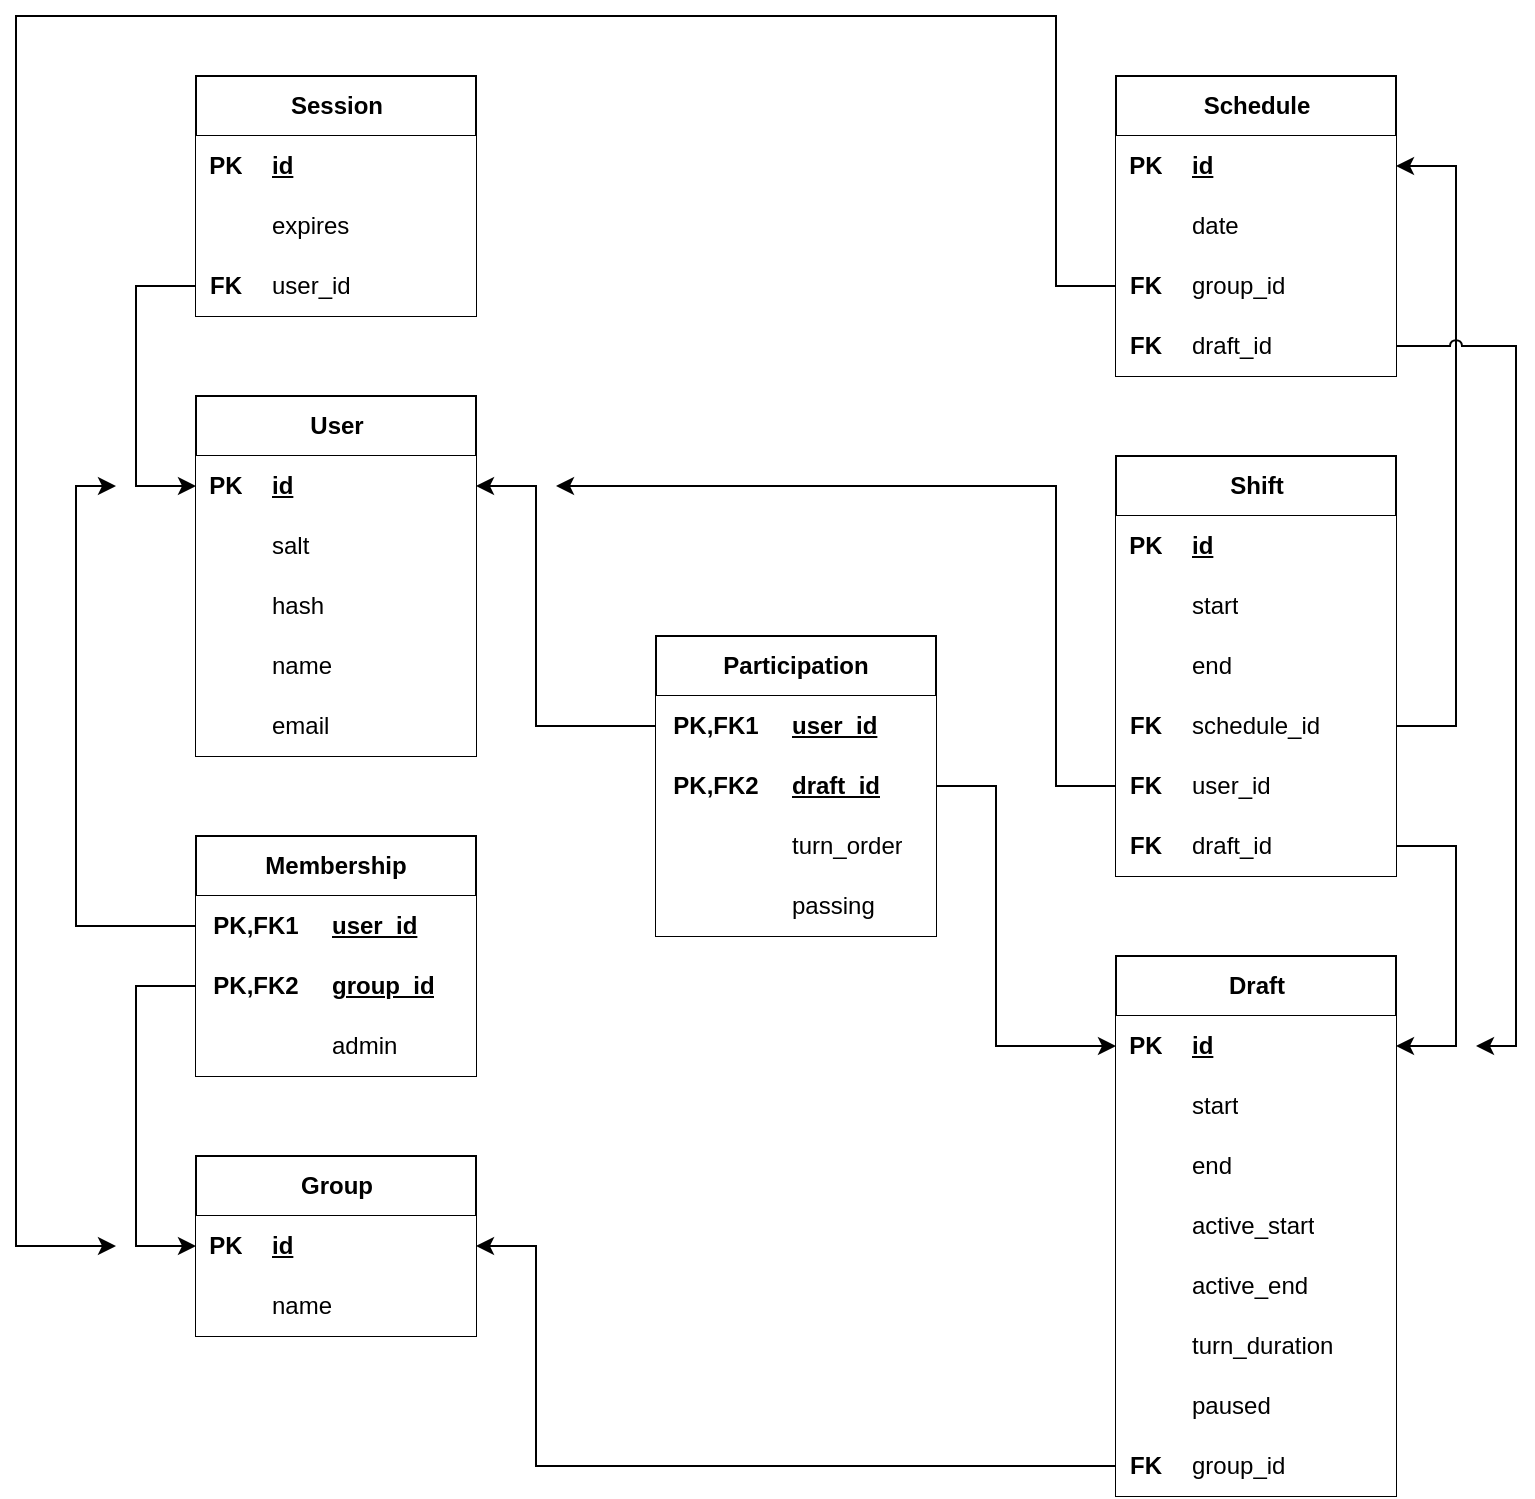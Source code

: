 <mxfile version="27.0.9">
  <diagram name="Page-1" id="SUoodU7b6UHU02a_8Lrd">
    <mxGraphModel dx="2404" dy="914" grid="1" gridSize="10" guides="1" tooltips="1" connect="1" arrows="1" fold="1" page="1" pageScale="1" pageWidth="850" pageHeight="1100" math="0" shadow="0">
      <root>
        <mxCell id="0" />
        <mxCell id="1" parent="0" />
        <mxCell id="FBDq60Pws3nkyIxIa5iz-25" value="Session" style="shape=table;startSize=30;container=1;collapsible=1;childLayout=tableLayout;fixedRows=1;rowLines=0;fontStyle=1;align=center;resizeLast=1;html=1;" parent="1" vertex="1">
          <mxGeometry x="40" y="40" width="140" height="120" as="geometry" />
        </mxCell>
        <mxCell id="FBDq60Pws3nkyIxIa5iz-26" value="" style="shape=tableRow;horizontal=0;startSize=0;swimlaneHead=0;swimlaneBody=0;collapsible=0;dropTarget=0;points=[[0,0.5],[1,0.5]];portConstraint=eastwest;top=0;left=0;right=0;bottom=1;" parent="FBDq60Pws3nkyIxIa5iz-25" vertex="1">
          <mxGeometry y="30" width="140" height="30" as="geometry" />
        </mxCell>
        <mxCell id="FBDq60Pws3nkyIxIa5iz-27" value="PK" style="shape=partialRectangle;connectable=0;top=0;left=0;bottom=0;right=0;fontStyle=1;overflow=hidden;whiteSpace=wrap;html=1;" parent="FBDq60Pws3nkyIxIa5iz-26" vertex="1">
          <mxGeometry width="30" height="30" as="geometry">
            <mxRectangle width="30" height="30" as="alternateBounds" />
          </mxGeometry>
        </mxCell>
        <mxCell id="FBDq60Pws3nkyIxIa5iz-28" value="id" style="shape=partialRectangle;connectable=0;top=0;left=0;bottom=0;right=0;align=left;spacingLeft=6;fontStyle=5;overflow=hidden;whiteSpace=wrap;html=1;" parent="FBDq60Pws3nkyIxIa5iz-26" vertex="1">
          <mxGeometry x="30" width="110" height="30" as="geometry">
            <mxRectangle width="110" height="30" as="alternateBounds" />
          </mxGeometry>
        </mxCell>
        <mxCell id="FBDq60Pws3nkyIxIa5iz-29" value="" style="shape=tableRow;horizontal=0;startSize=0;swimlaneHead=0;swimlaneBody=0;collapsible=0;dropTarget=0;points=[[0,0.5],[1,0.5]];portConstraint=eastwest;top=0;left=0;right=0;bottom=0;" parent="FBDq60Pws3nkyIxIa5iz-25" vertex="1">
          <mxGeometry y="60" width="140" height="30" as="geometry" />
        </mxCell>
        <mxCell id="FBDq60Pws3nkyIxIa5iz-30" value="" style="shape=partialRectangle;connectable=0;top=0;left=0;bottom=0;right=0;editable=1;overflow=hidden;whiteSpace=wrap;html=1;" parent="FBDq60Pws3nkyIxIa5iz-29" vertex="1">
          <mxGeometry width="30" height="30" as="geometry">
            <mxRectangle width="30" height="30" as="alternateBounds" />
          </mxGeometry>
        </mxCell>
        <mxCell id="FBDq60Pws3nkyIxIa5iz-31" value="expires" style="shape=partialRectangle;connectable=0;top=0;left=0;bottom=0;right=0;align=left;spacingLeft=6;overflow=hidden;whiteSpace=wrap;html=1;" parent="FBDq60Pws3nkyIxIa5iz-29" vertex="1">
          <mxGeometry x="30" width="110" height="30" as="geometry">
            <mxRectangle width="110" height="30" as="alternateBounds" />
          </mxGeometry>
        </mxCell>
        <mxCell id="FBDq60Pws3nkyIxIa5iz-54" value="" style="shape=tableRow;horizontal=0;startSize=0;swimlaneHead=0;swimlaneBody=0;collapsible=0;dropTarget=0;points=[[0,0.5],[1,0.5]];portConstraint=eastwest;top=0;left=0;right=0;bottom=0;" parent="FBDq60Pws3nkyIxIa5iz-25" vertex="1">
          <mxGeometry y="90" width="140" height="30" as="geometry" />
        </mxCell>
        <mxCell id="FBDq60Pws3nkyIxIa5iz-55" value="&lt;b&gt;FK&lt;/b&gt;" style="shape=partialRectangle;connectable=0;top=0;left=0;bottom=0;right=0;editable=1;overflow=hidden;whiteSpace=wrap;html=1;" parent="FBDq60Pws3nkyIxIa5iz-54" vertex="1">
          <mxGeometry width="30" height="30" as="geometry">
            <mxRectangle width="30" height="30" as="alternateBounds" />
          </mxGeometry>
        </mxCell>
        <mxCell id="FBDq60Pws3nkyIxIa5iz-56" value="user_id" style="shape=partialRectangle;connectable=0;top=0;left=0;bottom=0;right=0;align=left;spacingLeft=6;overflow=hidden;whiteSpace=wrap;html=1;" parent="FBDq60Pws3nkyIxIa5iz-54" vertex="1">
          <mxGeometry x="30" width="110" height="30" as="geometry">
            <mxRectangle width="110" height="30" as="alternateBounds" />
          </mxGeometry>
        </mxCell>
        <mxCell id="FBDq60Pws3nkyIxIa5iz-38" value="User" style="shape=table;startSize=30;container=1;collapsible=1;childLayout=tableLayout;fixedRows=1;rowLines=0;fontStyle=1;align=center;resizeLast=1;html=1;" parent="1" vertex="1">
          <mxGeometry x="40" y="200" width="140" height="180" as="geometry" />
        </mxCell>
        <mxCell id="FBDq60Pws3nkyIxIa5iz-39" value="" style="shape=tableRow;horizontal=0;startSize=0;swimlaneHead=0;swimlaneBody=0;collapsible=0;dropTarget=0;points=[[0,0.5],[1,0.5]];portConstraint=eastwest;top=0;left=0;right=0;bottom=1;" parent="FBDq60Pws3nkyIxIa5iz-38" vertex="1">
          <mxGeometry y="30" width="140" height="30" as="geometry" />
        </mxCell>
        <mxCell id="FBDq60Pws3nkyIxIa5iz-40" value="PK" style="shape=partialRectangle;connectable=0;top=0;left=0;bottom=0;right=0;fontStyle=1;overflow=hidden;whiteSpace=wrap;html=1;" parent="FBDq60Pws3nkyIxIa5iz-39" vertex="1">
          <mxGeometry width="30" height="30" as="geometry">
            <mxRectangle width="30" height="30" as="alternateBounds" />
          </mxGeometry>
        </mxCell>
        <mxCell id="FBDq60Pws3nkyIxIa5iz-41" value="id" style="shape=partialRectangle;connectable=0;top=0;left=0;bottom=0;right=0;align=left;spacingLeft=6;fontStyle=5;overflow=hidden;whiteSpace=wrap;html=1;" parent="FBDq60Pws3nkyIxIa5iz-39" vertex="1">
          <mxGeometry x="30" width="110" height="30" as="geometry">
            <mxRectangle width="110" height="30" as="alternateBounds" />
          </mxGeometry>
        </mxCell>
        <mxCell id="FBDq60Pws3nkyIxIa5iz-42" value="" style="shape=tableRow;horizontal=0;startSize=0;swimlaneHead=0;swimlaneBody=0;collapsible=0;dropTarget=0;points=[[0,0.5],[1,0.5]];portConstraint=eastwest;top=0;left=0;right=0;bottom=0;" parent="FBDq60Pws3nkyIxIa5iz-38" vertex="1">
          <mxGeometry y="60" width="140" height="30" as="geometry" />
        </mxCell>
        <mxCell id="FBDq60Pws3nkyIxIa5iz-43" value="" style="shape=partialRectangle;connectable=0;top=0;left=0;bottom=0;right=0;editable=1;overflow=hidden;whiteSpace=wrap;html=1;" parent="FBDq60Pws3nkyIxIa5iz-42" vertex="1">
          <mxGeometry width="30" height="30" as="geometry">
            <mxRectangle width="30" height="30" as="alternateBounds" />
          </mxGeometry>
        </mxCell>
        <mxCell id="FBDq60Pws3nkyIxIa5iz-44" value="salt" style="shape=partialRectangle;connectable=0;top=0;left=0;bottom=0;right=0;align=left;spacingLeft=6;overflow=hidden;whiteSpace=wrap;html=1;" parent="FBDq60Pws3nkyIxIa5iz-42" vertex="1">
          <mxGeometry x="30" width="110" height="30" as="geometry">
            <mxRectangle width="110" height="30" as="alternateBounds" />
          </mxGeometry>
        </mxCell>
        <mxCell id="FBDq60Pws3nkyIxIa5iz-45" value="" style="shape=tableRow;horizontal=0;startSize=0;swimlaneHead=0;swimlaneBody=0;collapsible=0;dropTarget=0;points=[[0,0.5],[1,0.5]];portConstraint=eastwest;top=0;left=0;right=0;bottom=0;" parent="FBDq60Pws3nkyIxIa5iz-38" vertex="1">
          <mxGeometry y="90" width="140" height="30" as="geometry" />
        </mxCell>
        <mxCell id="FBDq60Pws3nkyIxIa5iz-46" value="" style="shape=partialRectangle;connectable=0;top=0;left=0;bottom=0;right=0;editable=1;overflow=hidden;whiteSpace=wrap;html=1;" parent="FBDq60Pws3nkyIxIa5iz-45" vertex="1">
          <mxGeometry width="30" height="30" as="geometry">
            <mxRectangle width="30" height="30" as="alternateBounds" />
          </mxGeometry>
        </mxCell>
        <mxCell id="FBDq60Pws3nkyIxIa5iz-47" value="hash" style="shape=partialRectangle;connectable=0;top=0;left=0;bottom=0;right=0;align=left;spacingLeft=6;overflow=hidden;whiteSpace=wrap;html=1;" parent="FBDq60Pws3nkyIxIa5iz-45" vertex="1">
          <mxGeometry x="30" width="110" height="30" as="geometry">
            <mxRectangle width="110" height="30" as="alternateBounds" />
          </mxGeometry>
        </mxCell>
        <mxCell id="FBDq60Pws3nkyIxIa5iz-48" value="" style="shape=tableRow;horizontal=0;startSize=0;swimlaneHead=0;swimlaneBody=0;collapsible=0;dropTarget=0;points=[[0,0.5],[1,0.5]];portConstraint=eastwest;top=0;left=0;right=0;bottom=0;" parent="FBDq60Pws3nkyIxIa5iz-38" vertex="1">
          <mxGeometry y="120" width="140" height="30" as="geometry" />
        </mxCell>
        <mxCell id="FBDq60Pws3nkyIxIa5iz-49" value="" style="shape=partialRectangle;connectable=0;top=0;left=0;bottom=0;right=0;editable=1;overflow=hidden;whiteSpace=wrap;html=1;" parent="FBDq60Pws3nkyIxIa5iz-48" vertex="1">
          <mxGeometry width="30" height="30" as="geometry">
            <mxRectangle width="30" height="30" as="alternateBounds" />
          </mxGeometry>
        </mxCell>
        <mxCell id="FBDq60Pws3nkyIxIa5iz-50" value="name" style="shape=partialRectangle;connectable=0;top=0;left=0;bottom=0;right=0;align=left;spacingLeft=6;overflow=hidden;whiteSpace=wrap;html=1;" parent="FBDq60Pws3nkyIxIa5iz-48" vertex="1">
          <mxGeometry x="30" width="110" height="30" as="geometry">
            <mxRectangle width="110" height="30" as="alternateBounds" />
          </mxGeometry>
        </mxCell>
        <mxCell id="FBDq60Pws3nkyIxIa5iz-51" value="" style="shape=tableRow;horizontal=0;startSize=0;swimlaneHead=0;swimlaneBody=0;collapsible=0;dropTarget=0;points=[[0,0.5],[1,0.5]];portConstraint=eastwest;top=0;left=0;right=0;bottom=0;" parent="FBDq60Pws3nkyIxIa5iz-38" vertex="1">
          <mxGeometry y="150" width="140" height="30" as="geometry" />
        </mxCell>
        <mxCell id="FBDq60Pws3nkyIxIa5iz-52" value="" style="shape=partialRectangle;connectable=0;top=0;left=0;bottom=0;right=0;editable=1;overflow=hidden;whiteSpace=wrap;html=1;" parent="FBDq60Pws3nkyIxIa5iz-51" vertex="1">
          <mxGeometry width="30" height="30" as="geometry">
            <mxRectangle width="30" height="30" as="alternateBounds" />
          </mxGeometry>
        </mxCell>
        <mxCell id="FBDq60Pws3nkyIxIa5iz-53" value="email" style="shape=partialRectangle;connectable=0;top=0;left=0;bottom=0;right=0;align=left;spacingLeft=6;overflow=hidden;whiteSpace=wrap;html=1;" parent="FBDq60Pws3nkyIxIa5iz-51" vertex="1">
          <mxGeometry x="30" width="110" height="30" as="geometry">
            <mxRectangle width="110" height="30" as="alternateBounds" />
          </mxGeometry>
        </mxCell>
        <mxCell id="FBDq60Pws3nkyIxIa5iz-57" value="Group" style="shape=table;startSize=30;container=1;collapsible=1;childLayout=tableLayout;fixedRows=1;rowLines=0;fontStyle=1;align=center;resizeLast=1;html=1;" parent="1" vertex="1">
          <mxGeometry x="40" y="580" width="140" height="90" as="geometry" />
        </mxCell>
        <mxCell id="FBDq60Pws3nkyIxIa5iz-58" value="" style="shape=tableRow;horizontal=0;startSize=0;swimlaneHead=0;swimlaneBody=0;collapsible=0;dropTarget=0;points=[[0,0.5],[1,0.5]];portConstraint=eastwest;top=0;left=0;right=0;bottom=1;" parent="FBDq60Pws3nkyIxIa5iz-57" vertex="1">
          <mxGeometry y="30" width="140" height="30" as="geometry" />
        </mxCell>
        <mxCell id="FBDq60Pws3nkyIxIa5iz-59" value="PK" style="shape=partialRectangle;connectable=0;top=0;left=0;bottom=0;right=0;fontStyle=1;overflow=hidden;whiteSpace=wrap;html=1;" parent="FBDq60Pws3nkyIxIa5iz-58" vertex="1">
          <mxGeometry width="30" height="30" as="geometry">
            <mxRectangle width="30" height="30" as="alternateBounds" />
          </mxGeometry>
        </mxCell>
        <mxCell id="FBDq60Pws3nkyIxIa5iz-60" value="id" style="shape=partialRectangle;connectable=0;top=0;left=0;bottom=0;right=0;align=left;spacingLeft=6;fontStyle=5;overflow=hidden;whiteSpace=wrap;html=1;" parent="FBDq60Pws3nkyIxIa5iz-58" vertex="1">
          <mxGeometry x="30" width="110" height="30" as="geometry">
            <mxRectangle width="110" height="30" as="alternateBounds" />
          </mxGeometry>
        </mxCell>
        <mxCell id="FBDq60Pws3nkyIxIa5iz-61" value="" style="shape=tableRow;horizontal=0;startSize=0;swimlaneHead=0;swimlaneBody=0;collapsible=0;dropTarget=0;points=[[0,0.5],[1,0.5]];portConstraint=eastwest;top=0;left=0;right=0;bottom=0;" parent="FBDq60Pws3nkyIxIa5iz-57" vertex="1">
          <mxGeometry y="60" width="140" height="30" as="geometry" />
        </mxCell>
        <mxCell id="FBDq60Pws3nkyIxIa5iz-62" value="" style="shape=partialRectangle;connectable=0;top=0;left=0;bottom=0;right=0;editable=1;overflow=hidden;whiteSpace=wrap;html=1;" parent="FBDq60Pws3nkyIxIa5iz-61" vertex="1">
          <mxGeometry width="30" height="30" as="geometry">
            <mxRectangle width="30" height="30" as="alternateBounds" />
          </mxGeometry>
        </mxCell>
        <mxCell id="FBDq60Pws3nkyIxIa5iz-63" value="name" style="shape=partialRectangle;connectable=0;top=0;left=0;bottom=0;right=0;align=left;spacingLeft=6;overflow=hidden;whiteSpace=wrap;html=1;" parent="FBDq60Pws3nkyIxIa5iz-61" vertex="1">
          <mxGeometry x="30" width="110" height="30" as="geometry">
            <mxRectangle width="110" height="30" as="alternateBounds" />
          </mxGeometry>
        </mxCell>
        <mxCell id="FBDq60Pws3nkyIxIa5iz-70" value="Draft" style="shape=table;startSize=30;container=1;collapsible=1;childLayout=tableLayout;fixedRows=1;rowLines=0;fontStyle=1;align=center;resizeLast=1;html=1;" parent="1" vertex="1">
          <mxGeometry x="500" y="480" width="140" height="270" as="geometry" />
        </mxCell>
        <mxCell id="FBDq60Pws3nkyIxIa5iz-71" value="" style="shape=tableRow;horizontal=0;startSize=0;swimlaneHead=0;swimlaneBody=0;collapsible=0;dropTarget=0;points=[[0,0.5],[1,0.5]];portConstraint=eastwest;top=0;left=0;right=0;bottom=1;" parent="FBDq60Pws3nkyIxIa5iz-70" vertex="1">
          <mxGeometry y="30" width="140" height="30" as="geometry" />
        </mxCell>
        <mxCell id="FBDq60Pws3nkyIxIa5iz-72" value="PK" style="shape=partialRectangle;connectable=0;top=0;left=0;bottom=0;right=0;fontStyle=1;overflow=hidden;whiteSpace=wrap;html=1;" parent="FBDq60Pws3nkyIxIa5iz-71" vertex="1">
          <mxGeometry width="30" height="30" as="geometry">
            <mxRectangle width="30" height="30" as="alternateBounds" />
          </mxGeometry>
        </mxCell>
        <mxCell id="FBDq60Pws3nkyIxIa5iz-73" value="id" style="shape=partialRectangle;connectable=0;top=0;left=0;bottom=0;right=0;align=left;spacingLeft=6;fontStyle=5;overflow=hidden;whiteSpace=wrap;html=1;" parent="FBDq60Pws3nkyIxIa5iz-71" vertex="1">
          <mxGeometry x="30" width="110" height="30" as="geometry">
            <mxRectangle width="110" height="30" as="alternateBounds" />
          </mxGeometry>
        </mxCell>
        <mxCell id="FBDq60Pws3nkyIxIa5iz-74" value="" style="shape=tableRow;horizontal=0;startSize=0;swimlaneHead=0;swimlaneBody=0;collapsible=0;dropTarget=0;points=[[0,0.5],[1,0.5]];portConstraint=eastwest;top=0;left=0;right=0;bottom=0;" parent="FBDq60Pws3nkyIxIa5iz-70" vertex="1">
          <mxGeometry y="60" width="140" height="30" as="geometry" />
        </mxCell>
        <mxCell id="FBDq60Pws3nkyIxIa5iz-75" value="" style="shape=partialRectangle;connectable=0;top=0;left=0;bottom=0;right=0;editable=1;overflow=hidden;whiteSpace=wrap;html=1;" parent="FBDq60Pws3nkyIxIa5iz-74" vertex="1">
          <mxGeometry width="30" height="30" as="geometry">
            <mxRectangle width="30" height="30" as="alternateBounds" />
          </mxGeometry>
        </mxCell>
        <mxCell id="FBDq60Pws3nkyIxIa5iz-76" value="start" style="shape=partialRectangle;connectable=0;top=0;left=0;bottom=0;right=0;align=left;spacingLeft=6;overflow=hidden;whiteSpace=wrap;html=1;" parent="FBDq60Pws3nkyIxIa5iz-74" vertex="1">
          <mxGeometry x="30" width="110" height="30" as="geometry">
            <mxRectangle width="110" height="30" as="alternateBounds" />
          </mxGeometry>
        </mxCell>
        <mxCell id="FBDq60Pws3nkyIxIa5iz-77" value="" style="shape=tableRow;horizontal=0;startSize=0;swimlaneHead=0;swimlaneBody=0;collapsible=0;dropTarget=0;points=[[0,0.5],[1,0.5]];portConstraint=eastwest;top=0;left=0;right=0;bottom=0;" parent="FBDq60Pws3nkyIxIa5iz-70" vertex="1">
          <mxGeometry y="90" width="140" height="30" as="geometry" />
        </mxCell>
        <mxCell id="FBDq60Pws3nkyIxIa5iz-78" value="" style="shape=partialRectangle;connectable=0;top=0;left=0;bottom=0;right=0;editable=1;overflow=hidden;whiteSpace=wrap;html=1;" parent="FBDq60Pws3nkyIxIa5iz-77" vertex="1">
          <mxGeometry width="30" height="30" as="geometry">
            <mxRectangle width="30" height="30" as="alternateBounds" />
          </mxGeometry>
        </mxCell>
        <mxCell id="FBDq60Pws3nkyIxIa5iz-79" value="end" style="shape=partialRectangle;connectable=0;top=0;left=0;bottom=0;right=0;align=left;spacingLeft=6;overflow=hidden;whiteSpace=wrap;html=1;" parent="FBDq60Pws3nkyIxIa5iz-77" vertex="1">
          <mxGeometry x="30" width="110" height="30" as="geometry">
            <mxRectangle width="110" height="30" as="alternateBounds" />
          </mxGeometry>
        </mxCell>
        <mxCell id="FBDq60Pws3nkyIxIa5iz-80" value="" style="shape=tableRow;horizontal=0;startSize=0;swimlaneHead=0;swimlaneBody=0;collapsible=0;dropTarget=0;points=[[0,0.5],[1,0.5]];portConstraint=eastwest;top=0;left=0;right=0;bottom=0;" parent="FBDq60Pws3nkyIxIa5iz-70" vertex="1">
          <mxGeometry y="120" width="140" height="30" as="geometry" />
        </mxCell>
        <mxCell id="FBDq60Pws3nkyIxIa5iz-81" value="" style="shape=partialRectangle;connectable=0;top=0;left=0;bottom=0;right=0;editable=1;overflow=hidden;whiteSpace=wrap;html=1;" parent="FBDq60Pws3nkyIxIa5iz-80" vertex="1">
          <mxGeometry width="30" height="30" as="geometry">
            <mxRectangle width="30" height="30" as="alternateBounds" />
          </mxGeometry>
        </mxCell>
        <mxCell id="FBDq60Pws3nkyIxIa5iz-82" value="active_start" style="shape=partialRectangle;connectable=0;top=0;left=0;bottom=0;right=0;align=left;spacingLeft=6;overflow=hidden;whiteSpace=wrap;html=1;" parent="FBDq60Pws3nkyIxIa5iz-80" vertex="1">
          <mxGeometry x="30" width="110" height="30" as="geometry">
            <mxRectangle width="110" height="30" as="alternateBounds" />
          </mxGeometry>
        </mxCell>
        <mxCell id="FBDq60Pws3nkyIxIa5iz-83" value="" style="shape=tableRow;horizontal=0;startSize=0;swimlaneHead=0;swimlaneBody=0;collapsible=0;dropTarget=0;points=[[0,0.5],[1,0.5]];portConstraint=eastwest;top=0;left=0;right=0;bottom=0;" parent="FBDq60Pws3nkyIxIa5iz-70" vertex="1">
          <mxGeometry y="150" width="140" height="30" as="geometry" />
        </mxCell>
        <mxCell id="FBDq60Pws3nkyIxIa5iz-84" value="" style="shape=partialRectangle;connectable=0;top=0;left=0;bottom=0;right=0;editable=1;overflow=hidden;whiteSpace=wrap;html=1;" parent="FBDq60Pws3nkyIxIa5iz-83" vertex="1">
          <mxGeometry width="30" height="30" as="geometry">
            <mxRectangle width="30" height="30" as="alternateBounds" />
          </mxGeometry>
        </mxCell>
        <mxCell id="FBDq60Pws3nkyIxIa5iz-85" value="active_end" style="shape=partialRectangle;connectable=0;top=0;left=0;bottom=0;right=0;align=left;spacingLeft=6;overflow=hidden;whiteSpace=wrap;html=1;" parent="FBDq60Pws3nkyIxIa5iz-83" vertex="1">
          <mxGeometry x="30" width="110" height="30" as="geometry">
            <mxRectangle width="110" height="30" as="alternateBounds" />
          </mxGeometry>
        </mxCell>
        <mxCell id="FBDq60Pws3nkyIxIa5iz-86" value="" style="shape=tableRow;horizontal=0;startSize=0;swimlaneHead=0;swimlaneBody=0;collapsible=0;dropTarget=0;points=[[0,0.5],[1,0.5]];portConstraint=eastwest;top=0;left=0;right=0;bottom=0;" parent="FBDq60Pws3nkyIxIa5iz-70" vertex="1">
          <mxGeometry y="180" width="140" height="30" as="geometry" />
        </mxCell>
        <mxCell id="FBDq60Pws3nkyIxIa5iz-87" value="" style="shape=partialRectangle;connectable=0;top=0;left=0;bottom=0;right=0;editable=1;overflow=hidden;whiteSpace=wrap;html=1;" parent="FBDq60Pws3nkyIxIa5iz-86" vertex="1">
          <mxGeometry width="30" height="30" as="geometry">
            <mxRectangle width="30" height="30" as="alternateBounds" />
          </mxGeometry>
        </mxCell>
        <mxCell id="FBDq60Pws3nkyIxIa5iz-88" value="turn_duration" style="shape=partialRectangle;connectable=0;top=0;left=0;bottom=0;right=0;align=left;spacingLeft=6;overflow=hidden;whiteSpace=wrap;html=1;" parent="FBDq60Pws3nkyIxIa5iz-86" vertex="1">
          <mxGeometry x="30" width="110" height="30" as="geometry">
            <mxRectangle width="110" height="30" as="alternateBounds" />
          </mxGeometry>
        </mxCell>
        <mxCell id="FBDq60Pws3nkyIxIa5iz-89" value="" style="shape=tableRow;horizontal=0;startSize=0;swimlaneHead=0;swimlaneBody=0;collapsible=0;dropTarget=0;points=[[0,0.5],[1,0.5]];portConstraint=eastwest;top=0;left=0;right=0;bottom=0;" parent="FBDq60Pws3nkyIxIa5iz-70" vertex="1">
          <mxGeometry y="210" width="140" height="30" as="geometry" />
        </mxCell>
        <mxCell id="FBDq60Pws3nkyIxIa5iz-90" value="" style="shape=partialRectangle;connectable=0;top=0;left=0;bottom=0;right=0;editable=1;overflow=hidden;whiteSpace=wrap;html=1;" parent="FBDq60Pws3nkyIxIa5iz-89" vertex="1">
          <mxGeometry width="30" height="30" as="geometry">
            <mxRectangle width="30" height="30" as="alternateBounds" />
          </mxGeometry>
        </mxCell>
        <mxCell id="FBDq60Pws3nkyIxIa5iz-91" value="paused" style="shape=partialRectangle;connectable=0;top=0;left=0;bottom=0;right=0;align=left;spacingLeft=6;overflow=hidden;whiteSpace=wrap;html=1;" parent="FBDq60Pws3nkyIxIa5iz-89" vertex="1">
          <mxGeometry x="30" width="110" height="30" as="geometry">
            <mxRectangle width="110" height="30" as="alternateBounds" />
          </mxGeometry>
        </mxCell>
        <mxCell id="FBDq60Pws3nkyIxIa5iz-183" value="" style="shape=tableRow;horizontal=0;startSize=0;swimlaneHead=0;swimlaneBody=0;collapsible=0;dropTarget=0;points=[[0,0.5],[1,0.5]];portConstraint=eastwest;top=0;left=0;right=0;bottom=0;" parent="FBDq60Pws3nkyIxIa5iz-70" vertex="1">
          <mxGeometry y="240" width="140" height="30" as="geometry" />
        </mxCell>
        <mxCell id="FBDq60Pws3nkyIxIa5iz-184" value="&lt;b&gt;FK&lt;/b&gt;" style="shape=partialRectangle;connectable=0;top=0;left=0;bottom=0;right=0;editable=1;overflow=hidden;whiteSpace=wrap;html=1;" parent="FBDq60Pws3nkyIxIa5iz-183" vertex="1">
          <mxGeometry width="30" height="30" as="geometry">
            <mxRectangle width="30" height="30" as="alternateBounds" />
          </mxGeometry>
        </mxCell>
        <mxCell id="FBDq60Pws3nkyIxIa5iz-185" value="group_id" style="shape=partialRectangle;connectable=0;top=0;left=0;bottom=0;right=0;align=left;spacingLeft=6;overflow=hidden;whiteSpace=wrap;html=1;" parent="FBDq60Pws3nkyIxIa5iz-183" vertex="1">
          <mxGeometry x="30" width="110" height="30" as="geometry">
            <mxRectangle width="110" height="30" as="alternateBounds" />
          </mxGeometry>
        </mxCell>
        <mxCell id="FBDq60Pws3nkyIxIa5iz-92" value="Schedule" style="shape=table;startSize=30;container=1;collapsible=1;childLayout=tableLayout;fixedRows=1;rowLines=0;fontStyle=1;align=center;resizeLast=1;html=1;swimlaneFillColor=none;" parent="1" vertex="1">
          <mxGeometry x="500" y="40" width="140" height="150" as="geometry" />
        </mxCell>
        <mxCell id="FBDq60Pws3nkyIxIa5iz-93" value="" style="shape=tableRow;horizontal=0;startSize=0;swimlaneHead=0;swimlaneBody=0;collapsible=0;dropTarget=0;points=[[0,0.5],[1,0.5]];portConstraint=eastwest;top=0;left=0;right=0;bottom=1;" parent="FBDq60Pws3nkyIxIa5iz-92" vertex="1">
          <mxGeometry y="30" width="140" height="30" as="geometry" />
        </mxCell>
        <mxCell id="FBDq60Pws3nkyIxIa5iz-94" value="PK" style="shape=partialRectangle;connectable=0;top=0;left=0;bottom=0;right=0;fontStyle=1;overflow=hidden;whiteSpace=wrap;html=1;" parent="FBDq60Pws3nkyIxIa5iz-93" vertex="1">
          <mxGeometry width="30" height="30" as="geometry">
            <mxRectangle width="30" height="30" as="alternateBounds" />
          </mxGeometry>
        </mxCell>
        <mxCell id="FBDq60Pws3nkyIxIa5iz-95" value="id" style="shape=partialRectangle;connectable=0;top=0;left=0;bottom=0;right=0;align=left;spacingLeft=6;fontStyle=5;overflow=hidden;whiteSpace=wrap;html=1;" parent="FBDq60Pws3nkyIxIa5iz-93" vertex="1">
          <mxGeometry x="30" width="110" height="30" as="geometry">
            <mxRectangle width="110" height="30" as="alternateBounds" />
          </mxGeometry>
        </mxCell>
        <mxCell id="FBDq60Pws3nkyIxIa5iz-96" value="" style="shape=tableRow;horizontal=0;startSize=0;swimlaneHead=0;swimlaneBody=0;collapsible=0;dropTarget=0;points=[[0,0.5],[1,0.5]];portConstraint=eastwest;top=0;left=0;right=0;bottom=0;" parent="FBDq60Pws3nkyIxIa5iz-92" vertex="1">
          <mxGeometry y="60" width="140" height="30" as="geometry" />
        </mxCell>
        <mxCell id="FBDq60Pws3nkyIxIa5iz-97" value="" style="shape=partialRectangle;connectable=0;top=0;left=0;bottom=0;right=0;editable=1;overflow=hidden;whiteSpace=wrap;html=1;" parent="FBDq60Pws3nkyIxIa5iz-96" vertex="1">
          <mxGeometry width="30" height="30" as="geometry">
            <mxRectangle width="30" height="30" as="alternateBounds" />
          </mxGeometry>
        </mxCell>
        <mxCell id="FBDq60Pws3nkyIxIa5iz-98" value="date" style="shape=partialRectangle;connectable=0;top=0;left=0;bottom=0;right=0;align=left;spacingLeft=6;overflow=hidden;whiteSpace=wrap;html=1;" parent="FBDq60Pws3nkyIxIa5iz-96" vertex="1">
          <mxGeometry x="30" width="110" height="30" as="geometry">
            <mxRectangle width="110" height="30" as="alternateBounds" />
          </mxGeometry>
        </mxCell>
        <mxCell id="FBDq60Pws3nkyIxIa5iz-99" value="" style="shape=tableRow;horizontal=0;startSize=0;swimlaneHead=0;swimlaneBody=0;collapsible=0;dropTarget=0;points=[[0,0.5],[1,0.5]];portConstraint=eastwest;top=0;left=0;right=0;bottom=0;" parent="FBDq60Pws3nkyIxIa5iz-92" vertex="1">
          <mxGeometry y="90" width="140" height="30" as="geometry" />
        </mxCell>
        <mxCell id="FBDq60Pws3nkyIxIa5iz-100" value="FK" style="shape=partialRectangle;connectable=0;top=0;left=0;bottom=0;right=0;editable=1;overflow=hidden;whiteSpace=wrap;html=1;fontStyle=1;" parent="FBDq60Pws3nkyIxIa5iz-99" vertex="1">
          <mxGeometry width="30" height="30" as="geometry">
            <mxRectangle width="30" height="30" as="alternateBounds" />
          </mxGeometry>
        </mxCell>
        <mxCell id="FBDq60Pws3nkyIxIa5iz-101" value="group_id" style="shape=partialRectangle;connectable=0;top=0;left=0;bottom=0;right=0;align=left;spacingLeft=6;overflow=hidden;whiteSpace=wrap;html=1;" parent="FBDq60Pws3nkyIxIa5iz-99" vertex="1">
          <mxGeometry x="30" width="110" height="30" as="geometry">
            <mxRectangle width="110" height="30" as="alternateBounds" />
          </mxGeometry>
        </mxCell>
        <mxCell id="FBDq60Pws3nkyIxIa5iz-102" value="" style="shape=tableRow;horizontal=0;startSize=0;swimlaneHead=0;swimlaneBody=0;collapsible=0;dropTarget=0;points=[[0,0.5],[1,0.5]];portConstraint=eastwest;top=0;left=0;right=0;bottom=0;" parent="FBDq60Pws3nkyIxIa5iz-92" vertex="1">
          <mxGeometry y="120" width="140" height="30" as="geometry" />
        </mxCell>
        <mxCell id="FBDq60Pws3nkyIxIa5iz-103" value="&lt;b&gt;FK&lt;/b&gt;" style="shape=partialRectangle;connectable=0;top=0;left=0;bottom=0;right=0;editable=1;overflow=hidden;whiteSpace=wrap;html=1;" parent="FBDq60Pws3nkyIxIa5iz-102" vertex="1">
          <mxGeometry width="30" height="30" as="geometry">
            <mxRectangle width="30" height="30" as="alternateBounds" />
          </mxGeometry>
        </mxCell>
        <mxCell id="FBDq60Pws3nkyIxIa5iz-104" value="draft_id" style="shape=partialRectangle;connectable=0;top=0;left=0;bottom=0;right=0;align=left;spacingLeft=6;overflow=hidden;whiteSpace=wrap;html=1;" parent="FBDq60Pws3nkyIxIa5iz-102" vertex="1">
          <mxGeometry x="30" width="110" height="30" as="geometry">
            <mxRectangle width="110" height="30" as="alternateBounds" />
          </mxGeometry>
        </mxCell>
        <mxCell id="FBDq60Pws3nkyIxIa5iz-105" value="Shift" style="shape=table;startSize=30;container=1;collapsible=1;childLayout=tableLayout;fixedRows=1;rowLines=0;fontStyle=1;align=center;resizeLast=1;html=1;" parent="1" vertex="1">
          <mxGeometry x="500" y="230" width="140" height="210" as="geometry" />
        </mxCell>
        <mxCell id="FBDq60Pws3nkyIxIa5iz-106" value="" style="shape=tableRow;horizontal=0;startSize=0;swimlaneHead=0;swimlaneBody=0;collapsible=0;dropTarget=0;points=[[0,0.5],[1,0.5]];portConstraint=eastwest;top=0;left=0;right=0;bottom=1;" parent="FBDq60Pws3nkyIxIa5iz-105" vertex="1">
          <mxGeometry y="30" width="140" height="30" as="geometry" />
        </mxCell>
        <mxCell id="FBDq60Pws3nkyIxIa5iz-107" value="PK" style="shape=partialRectangle;connectable=0;top=0;left=0;bottom=0;right=0;fontStyle=1;overflow=hidden;whiteSpace=wrap;html=1;" parent="FBDq60Pws3nkyIxIa5iz-106" vertex="1">
          <mxGeometry width="30" height="30" as="geometry">
            <mxRectangle width="30" height="30" as="alternateBounds" />
          </mxGeometry>
        </mxCell>
        <mxCell id="FBDq60Pws3nkyIxIa5iz-108" value="id" style="shape=partialRectangle;connectable=0;top=0;left=0;bottom=0;right=0;align=left;spacingLeft=6;fontStyle=5;overflow=hidden;whiteSpace=wrap;html=1;" parent="FBDq60Pws3nkyIxIa5iz-106" vertex="1">
          <mxGeometry x="30" width="110" height="30" as="geometry">
            <mxRectangle width="110" height="30" as="alternateBounds" />
          </mxGeometry>
        </mxCell>
        <mxCell id="FBDq60Pws3nkyIxIa5iz-109" value="" style="shape=tableRow;horizontal=0;startSize=0;swimlaneHead=0;swimlaneBody=0;collapsible=0;dropTarget=0;points=[[0,0.5],[1,0.5]];portConstraint=eastwest;top=0;left=0;right=0;bottom=0;" parent="FBDq60Pws3nkyIxIa5iz-105" vertex="1">
          <mxGeometry y="60" width="140" height="30" as="geometry" />
        </mxCell>
        <mxCell id="FBDq60Pws3nkyIxIa5iz-110" value="" style="shape=partialRectangle;connectable=0;top=0;left=0;bottom=0;right=0;editable=1;overflow=hidden;whiteSpace=wrap;html=1;" parent="FBDq60Pws3nkyIxIa5iz-109" vertex="1">
          <mxGeometry width="30" height="30" as="geometry">
            <mxRectangle width="30" height="30" as="alternateBounds" />
          </mxGeometry>
        </mxCell>
        <mxCell id="FBDq60Pws3nkyIxIa5iz-111" value="start" style="shape=partialRectangle;connectable=0;top=0;left=0;bottom=0;right=0;align=left;spacingLeft=6;overflow=hidden;whiteSpace=wrap;html=1;" parent="FBDq60Pws3nkyIxIa5iz-109" vertex="1">
          <mxGeometry x="30" width="110" height="30" as="geometry">
            <mxRectangle width="110" height="30" as="alternateBounds" />
          </mxGeometry>
        </mxCell>
        <mxCell id="FBDq60Pws3nkyIxIa5iz-112" value="" style="shape=tableRow;horizontal=0;startSize=0;swimlaneHead=0;swimlaneBody=0;collapsible=0;dropTarget=0;points=[[0,0.5],[1,0.5]];portConstraint=eastwest;top=0;left=0;right=0;bottom=0;" parent="FBDq60Pws3nkyIxIa5iz-105" vertex="1">
          <mxGeometry y="90" width="140" height="30" as="geometry" />
        </mxCell>
        <mxCell id="FBDq60Pws3nkyIxIa5iz-113" value="" style="shape=partialRectangle;connectable=0;top=0;left=0;bottom=0;right=0;editable=1;overflow=hidden;whiteSpace=wrap;html=1;" parent="FBDq60Pws3nkyIxIa5iz-112" vertex="1">
          <mxGeometry width="30" height="30" as="geometry">
            <mxRectangle width="30" height="30" as="alternateBounds" />
          </mxGeometry>
        </mxCell>
        <mxCell id="FBDq60Pws3nkyIxIa5iz-114" value="end" style="shape=partialRectangle;connectable=0;top=0;left=0;bottom=0;right=0;align=left;spacingLeft=6;overflow=hidden;whiteSpace=wrap;html=1;" parent="FBDq60Pws3nkyIxIa5iz-112" vertex="1">
          <mxGeometry x="30" width="110" height="30" as="geometry">
            <mxRectangle width="110" height="30" as="alternateBounds" />
          </mxGeometry>
        </mxCell>
        <mxCell id="FBDq60Pws3nkyIxIa5iz-115" value="" style="shape=tableRow;horizontal=0;startSize=0;swimlaneHead=0;swimlaneBody=0;collapsible=0;dropTarget=0;points=[[0,0.5],[1,0.5]];portConstraint=eastwest;top=0;left=0;right=0;bottom=0;" parent="FBDq60Pws3nkyIxIa5iz-105" vertex="1">
          <mxGeometry y="120" width="140" height="30" as="geometry" />
        </mxCell>
        <mxCell id="FBDq60Pws3nkyIxIa5iz-116" value="&lt;b&gt;FK&lt;/b&gt;" style="shape=partialRectangle;connectable=0;top=0;left=0;bottom=0;right=0;editable=1;overflow=hidden;whiteSpace=wrap;html=1;" parent="FBDq60Pws3nkyIxIa5iz-115" vertex="1">
          <mxGeometry width="30" height="30" as="geometry">
            <mxRectangle width="30" height="30" as="alternateBounds" />
          </mxGeometry>
        </mxCell>
        <mxCell id="FBDq60Pws3nkyIxIa5iz-117" value="schedule_id" style="shape=partialRectangle;connectable=0;top=0;left=0;bottom=0;right=0;align=left;spacingLeft=6;overflow=hidden;whiteSpace=wrap;html=1;" parent="FBDq60Pws3nkyIxIa5iz-115" vertex="1">
          <mxGeometry x="30" width="110" height="30" as="geometry">
            <mxRectangle width="110" height="30" as="alternateBounds" />
          </mxGeometry>
        </mxCell>
        <mxCell id="FBDq60Pws3nkyIxIa5iz-118" value="" style="shape=tableRow;horizontal=0;startSize=0;swimlaneHead=0;swimlaneBody=0;collapsible=0;dropTarget=0;points=[[0,0.5],[1,0.5]];portConstraint=eastwest;top=0;left=0;right=0;bottom=0;" parent="FBDq60Pws3nkyIxIa5iz-105" vertex="1">
          <mxGeometry y="150" width="140" height="30" as="geometry" />
        </mxCell>
        <mxCell id="FBDq60Pws3nkyIxIa5iz-119" value="&lt;b&gt;FK&lt;/b&gt;" style="shape=partialRectangle;connectable=0;top=0;left=0;bottom=0;right=0;editable=1;overflow=hidden;whiteSpace=wrap;html=1;" parent="FBDq60Pws3nkyIxIa5iz-118" vertex="1">
          <mxGeometry width="30" height="30" as="geometry">
            <mxRectangle width="30" height="30" as="alternateBounds" />
          </mxGeometry>
        </mxCell>
        <mxCell id="FBDq60Pws3nkyIxIa5iz-120" value="user_id" style="shape=partialRectangle;connectable=0;top=0;left=0;bottom=0;right=0;align=left;spacingLeft=6;overflow=hidden;whiteSpace=wrap;html=1;" parent="FBDq60Pws3nkyIxIa5iz-118" vertex="1">
          <mxGeometry x="30" width="110" height="30" as="geometry">
            <mxRectangle width="110" height="30" as="alternateBounds" />
          </mxGeometry>
        </mxCell>
        <mxCell id="FBDq60Pws3nkyIxIa5iz-121" value="" style="shape=tableRow;horizontal=0;startSize=0;swimlaneHead=0;swimlaneBody=0;collapsible=0;dropTarget=0;points=[[0,0.5],[1,0.5]];portConstraint=eastwest;top=0;left=0;right=0;bottom=0;" parent="FBDq60Pws3nkyIxIa5iz-105" vertex="1">
          <mxGeometry y="180" width="140" height="30" as="geometry" />
        </mxCell>
        <mxCell id="FBDq60Pws3nkyIxIa5iz-122" value="&lt;b&gt;FK&lt;/b&gt;" style="shape=partialRectangle;connectable=0;top=0;left=0;bottom=0;right=0;editable=1;overflow=hidden;whiteSpace=wrap;html=1;" parent="FBDq60Pws3nkyIxIa5iz-121" vertex="1">
          <mxGeometry width="30" height="30" as="geometry">
            <mxRectangle width="30" height="30" as="alternateBounds" />
          </mxGeometry>
        </mxCell>
        <mxCell id="FBDq60Pws3nkyIxIa5iz-123" value="draft_id" style="shape=partialRectangle;connectable=0;top=0;left=0;bottom=0;right=0;align=left;spacingLeft=6;overflow=hidden;whiteSpace=wrap;html=1;" parent="FBDq60Pws3nkyIxIa5iz-121" vertex="1">
          <mxGeometry x="30" width="110" height="30" as="geometry">
            <mxRectangle width="110" height="30" as="alternateBounds" />
          </mxGeometry>
        </mxCell>
        <mxCell id="FBDq60Pws3nkyIxIa5iz-137" value="Membership" style="shape=table;startSize=30;container=1;collapsible=1;childLayout=tableLayout;fixedRows=1;rowLines=0;fontStyle=1;align=center;resizeLast=1;html=1;whiteSpace=wrap;" parent="1" vertex="1">
          <mxGeometry x="40" y="420" width="140" height="120" as="geometry" />
        </mxCell>
        <mxCell id="FBDq60Pws3nkyIxIa5iz-138" value="" style="shape=tableRow;horizontal=0;startSize=0;swimlaneHead=0;swimlaneBody=0;collapsible=0;dropTarget=0;points=[[0,0.5],[1,0.5]];portConstraint=eastwest;top=0;left=0;right=0;bottom=0;html=1;" parent="FBDq60Pws3nkyIxIa5iz-137" vertex="1">
          <mxGeometry y="30" width="140" height="30" as="geometry" />
        </mxCell>
        <mxCell id="FBDq60Pws3nkyIxIa5iz-139" value="PK,FK1" style="shape=partialRectangle;connectable=0;top=0;left=0;bottom=0;right=0;fontStyle=1;overflow=hidden;html=1;whiteSpace=wrap;" parent="FBDq60Pws3nkyIxIa5iz-138" vertex="1">
          <mxGeometry width="60" height="30" as="geometry">
            <mxRectangle width="60" height="30" as="alternateBounds" />
          </mxGeometry>
        </mxCell>
        <mxCell id="FBDq60Pws3nkyIxIa5iz-140" value="user_id" style="shape=partialRectangle;connectable=0;top=0;left=0;bottom=0;right=0;align=left;spacingLeft=6;fontStyle=5;overflow=hidden;html=1;whiteSpace=wrap;" parent="FBDq60Pws3nkyIxIa5iz-138" vertex="1">
          <mxGeometry x="60" width="80" height="30" as="geometry">
            <mxRectangle width="80" height="30" as="alternateBounds" />
          </mxGeometry>
        </mxCell>
        <mxCell id="FBDq60Pws3nkyIxIa5iz-141" value="" style="shape=tableRow;horizontal=0;startSize=0;swimlaneHead=0;swimlaneBody=0;collapsible=0;dropTarget=0;points=[[0,0.5],[1,0.5]];portConstraint=eastwest;top=0;left=0;right=0;bottom=1;html=1;" parent="FBDq60Pws3nkyIxIa5iz-137" vertex="1">
          <mxGeometry y="60" width="140" height="30" as="geometry" />
        </mxCell>
        <mxCell id="FBDq60Pws3nkyIxIa5iz-142" value="PK,FK2" style="shape=partialRectangle;connectable=0;top=0;left=0;bottom=0;right=0;fontStyle=1;overflow=hidden;html=1;whiteSpace=wrap;" parent="FBDq60Pws3nkyIxIa5iz-141" vertex="1">
          <mxGeometry width="60" height="30" as="geometry">
            <mxRectangle width="60" height="30" as="alternateBounds" />
          </mxGeometry>
        </mxCell>
        <mxCell id="FBDq60Pws3nkyIxIa5iz-143" value="group_id" style="shape=partialRectangle;connectable=0;top=0;left=0;bottom=0;right=0;align=left;spacingLeft=6;fontStyle=5;overflow=hidden;html=1;whiteSpace=wrap;" parent="FBDq60Pws3nkyIxIa5iz-141" vertex="1">
          <mxGeometry x="60" width="80" height="30" as="geometry">
            <mxRectangle width="80" height="30" as="alternateBounds" />
          </mxGeometry>
        </mxCell>
        <mxCell id="FBDq60Pws3nkyIxIa5iz-144" value="" style="shape=tableRow;horizontal=0;startSize=0;swimlaneHead=0;swimlaneBody=0;collapsible=0;dropTarget=0;points=[[0,0.5],[1,0.5]];portConstraint=eastwest;top=0;left=0;right=0;bottom=0;html=1;" parent="FBDq60Pws3nkyIxIa5iz-137" vertex="1">
          <mxGeometry y="90" width="140" height="30" as="geometry" />
        </mxCell>
        <mxCell id="FBDq60Pws3nkyIxIa5iz-145" value="" style="shape=partialRectangle;connectable=0;top=0;left=0;bottom=0;right=0;editable=1;overflow=hidden;html=1;whiteSpace=wrap;" parent="FBDq60Pws3nkyIxIa5iz-144" vertex="1">
          <mxGeometry width="60" height="30" as="geometry">
            <mxRectangle width="60" height="30" as="alternateBounds" />
          </mxGeometry>
        </mxCell>
        <mxCell id="FBDq60Pws3nkyIxIa5iz-146" value="admin" style="shape=partialRectangle;connectable=0;top=0;left=0;bottom=0;right=0;align=left;spacingLeft=6;overflow=hidden;html=1;whiteSpace=wrap;" parent="FBDq60Pws3nkyIxIa5iz-144" vertex="1">
          <mxGeometry x="60" width="80" height="30" as="geometry">
            <mxRectangle width="80" height="30" as="alternateBounds" />
          </mxGeometry>
        </mxCell>
        <mxCell id="FBDq60Pws3nkyIxIa5iz-151" value="Participation" style="shape=table;startSize=30;container=1;collapsible=1;childLayout=tableLayout;fixedRows=1;rowLines=0;fontStyle=1;align=center;resizeLast=1;html=1;whiteSpace=wrap;" parent="1" vertex="1">
          <mxGeometry x="270" y="320" width="140" height="150" as="geometry" />
        </mxCell>
        <mxCell id="FBDq60Pws3nkyIxIa5iz-152" value="" style="shape=tableRow;horizontal=0;startSize=0;swimlaneHead=0;swimlaneBody=0;collapsible=0;dropTarget=0;points=[[0,0.5],[1,0.5]];portConstraint=eastwest;top=0;left=0;right=0;bottom=0;html=1;" parent="FBDq60Pws3nkyIxIa5iz-151" vertex="1">
          <mxGeometry y="30" width="140" height="30" as="geometry" />
        </mxCell>
        <mxCell id="FBDq60Pws3nkyIxIa5iz-153" value="PK,FK1" style="shape=partialRectangle;connectable=0;top=0;left=0;bottom=0;right=0;fontStyle=1;overflow=hidden;html=1;whiteSpace=wrap;" parent="FBDq60Pws3nkyIxIa5iz-152" vertex="1">
          <mxGeometry width="60" height="30" as="geometry">
            <mxRectangle width="60" height="30" as="alternateBounds" />
          </mxGeometry>
        </mxCell>
        <mxCell id="FBDq60Pws3nkyIxIa5iz-154" value="user_id" style="shape=partialRectangle;connectable=0;top=0;left=0;bottom=0;right=0;align=left;spacingLeft=6;fontStyle=5;overflow=hidden;html=1;whiteSpace=wrap;" parent="FBDq60Pws3nkyIxIa5iz-152" vertex="1">
          <mxGeometry x="60" width="80" height="30" as="geometry">
            <mxRectangle width="80" height="30" as="alternateBounds" />
          </mxGeometry>
        </mxCell>
        <mxCell id="FBDq60Pws3nkyIxIa5iz-155" value="" style="shape=tableRow;horizontal=0;startSize=0;swimlaneHead=0;swimlaneBody=0;collapsible=0;dropTarget=0;points=[[0,0.5],[1,0.5]];portConstraint=eastwest;top=0;left=0;right=0;bottom=1;html=1;" parent="FBDq60Pws3nkyIxIa5iz-151" vertex="1">
          <mxGeometry y="60" width="140" height="30" as="geometry" />
        </mxCell>
        <mxCell id="FBDq60Pws3nkyIxIa5iz-156" value="PK,FK2" style="shape=partialRectangle;connectable=0;top=0;left=0;bottom=0;right=0;fontStyle=1;overflow=hidden;html=1;whiteSpace=wrap;" parent="FBDq60Pws3nkyIxIa5iz-155" vertex="1">
          <mxGeometry width="60" height="30" as="geometry">
            <mxRectangle width="60" height="30" as="alternateBounds" />
          </mxGeometry>
        </mxCell>
        <mxCell id="FBDq60Pws3nkyIxIa5iz-157" value="draft_id" style="shape=partialRectangle;connectable=0;top=0;left=0;bottom=0;right=0;align=left;spacingLeft=6;fontStyle=5;overflow=hidden;html=1;whiteSpace=wrap;" parent="FBDq60Pws3nkyIxIa5iz-155" vertex="1">
          <mxGeometry x="60" width="80" height="30" as="geometry">
            <mxRectangle width="80" height="30" as="alternateBounds" />
          </mxGeometry>
        </mxCell>
        <mxCell id="FBDq60Pws3nkyIxIa5iz-158" value="" style="shape=tableRow;horizontal=0;startSize=0;swimlaneHead=0;swimlaneBody=0;collapsible=0;dropTarget=0;points=[[0,0.5],[1,0.5]];portConstraint=eastwest;top=0;left=0;right=0;bottom=0;html=1;" parent="FBDq60Pws3nkyIxIa5iz-151" vertex="1">
          <mxGeometry y="90" width="140" height="30" as="geometry" />
        </mxCell>
        <mxCell id="FBDq60Pws3nkyIxIa5iz-159" value="" style="shape=partialRectangle;connectable=0;top=0;left=0;bottom=0;right=0;editable=1;overflow=hidden;html=1;whiteSpace=wrap;" parent="FBDq60Pws3nkyIxIa5iz-158" vertex="1">
          <mxGeometry width="60" height="30" as="geometry">
            <mxRectangle width="60" height="30" as="alternateBounds" />
          </mxGeometry>
        </mxCell>
        <mxCell id="FBDq60Pws3nkyIxIa5iz-160" value="turn_order" style="shape=partialRectangle;connectable=0;top=0;left=0;bottom=0;right=0;align=left;spacingLeft=6;overflow=hidden;html=1;whiteSpace=wrap;" parent="FBDq60Pws3nkyIxIa5iz-158" vertex="1">
          <mxGeometry x="60" width="80" height="30" as="geometry">
            <mxRectangle width="80" height="30" as="alternateBounds" />
          </mxGeometry>
        </mxCell>
        <mxCell id="FBDq60Pws3nkyIxIa5iz-161" value="" style="shape=tableRow;horizontal=0;startSize=0;swimlaneHead=0;swimlaneBody=0;collapsible=0;dropTarget=0;points=[[0,0.5],[1,0.5]];portConstraint=eastwest;top=0;left=0;right=0;bottom=0;html=1;" parent="FBDq60Pws3nkyIxIa5iz-151" vertex="1">
          <mxGeometry y="120" width="140" height="30" as="geometry" />
        </mxCell>
        <mxCell id="FBDq60Pws3nkyIxIa5iz-162" value="" style="shape=partialRectangle;connectable=0;top=0;left=0;bottom=0;right=0;editable=1;overflow=hidden;html=1;whiteSpace=wrap;" parent="FBDq60Pws3nkyIxIa5iz-161" vertex="1">
          <mxGeometry width="60" height="30" as="geometry">
            <mxRectangle width="60" height="30" as="alternateBounds" />
          </mxGeometry>
        </mxCell>
        <mxCell id="FBDq60Pws3nkyIxIa5iz-163" value="passing" style="shape=partialRectangle;connectable=0;top=0;left=0;bottom=0;right=0;align=left;spacingLeft=6;overflow=hidden;html=1;whiteSpace=wrap;" parent="FBDq60Pws3nkyIxIa5iz-161" vertex="1">
          <mxGeometry x="60" width="80" height="30" as="geometry">
            <mxRectangle width="80" height="30" as="alternateBounds" />
          </mxGeometry>
        </mxCell>
        <mxCell id="FBDq60Pws3nkyIxIa5iz-164" value="" style="endArrow=classic;html=1;rounded=0;exitX=0;exitY=0.5;exitDx=0;exitDy=0;entryX=0;entryY=0.5;entryDx=0;entryDy=0;" parent="1" source="FBDq60Pws3nkyIxIa5iz-54" target="FBDq60Pws3nkyIxIa5iz-39" edge="1">
          <mxGeometry width="50" height="50" relative="1" as="geometry">
            <mxPoint x="580" y="390" as="sourcePoint" />
            <mxPoint x="630" y="340" as="targetPoint" />
            <Array as="points">
              <mxPoint x="10" y="145" />
              <mxPoint x="10" y="245" />
            </Array>
          </mxGeometry>
        </mxCell>
        <mxCell id="FBDq60Pws3nkyIxIa5iz-165" value="" style="endArrow=classic;html=1;rounded=0;exitX=0;exitY=0.5;exitDx=0;exitDy=0;" parent="1" source="FBDq60Pws3nkyIxIa5iz-138" edge="1">
          <mxGeometry width="50" height="50" relative="1" as="geometry">
            <mxPoint x="10" y="180" as="sourcePoint" />
            <mxPoint y="245" as="targetPoint" />
            <Array as="points">
              <mxPoint x="-20" y="465" />
              <mxPoint x="-20" y="245" />
            </Array>
          </mxGeometry>
        </mxCell>
        <mxCell id="FBDq60Pws3nkyIxIa5iz-166" value="" style="endArrow=classic;html=1;rounded=0;exitX=0;exitY=0.5;exitDx=0;exitDy=0;entryX=0;entryY=0.5;entryDx=0;entryDy=0;" parent="1" source="FBDq60Pws3nkyIxIa5iz-141" target="FBDq60Pws3nkyIxIa5iz-58" edge="1">
          <mxGeometry width="50" height="50" relative="1" as="geometry">
            <mxPoint x="580" y="390" as="sourcePoint" />
            <mxPoint x="450" y="480" as="targetPoint" />
            <Array as="points">
              <mxPoint x="10" y="495" />
              <mxPoint x="10" y="625" />
            </Array>
          </mxGeometry>
        </mxCell>
        <mxCell id="FBDq60Pws3nkyIxIa5iz-167" value="" style="endArrow=classic;html=1;rounded=0;exitX=0;exitY=0.5;exitDx=0;exitDy=0;entryX=1;entryY=0.25;entryDx=0;entryDy=0;" parent="1" source="FBDq60Pws3nkyIxIa5iz-152" target="FBDq60Pws3nkyIxIa5iz-38" edge="1">
          <mxGeometry width="50" height="50" relative="1" as="geometry">
            <mxPoint x="580" y="390" as="sourcePoint" />
            <mxPoint x="630" y="340" as="targetPoint" />
            <Array as="points">
              <mxPoint x="210" y="365" />
              <mxPoint x="210" y="245" />
            </Array>
          </mxGeometry>
        </mxCell>
        <mxCell id="FBDq60Pws3nkyIxIa5iz-168" value="" style="endArrow=classic;html=1;rounded=0;exitX=1;exitY=0.5;exitDx=0;exitDy=0;entryX=0;entryY=0.5;entryDx=0;entryDy=0;" parent="1" source="FBDq60Pws3nkyIxIa5iz-155" target="FBDq60Pws3nkyIxIa5iz-71" edge="1">
          <mxGeometry width="50" height="50" relative="1" as="geometry">
            <mxPoint x="580" y="390" as="sourcePoint" />
            <mxPoint x="630" y="340" as="targetPoint" />
            <Array as="points">
              <mxPoint x="440" y="395" />
              <mxPoint x="440" y="525" />
              <mxPoint x="460" y="525" />
            </Array>
          </mxGeometry>
        </mxCell>
        <mxCell id="FBDq60Pws3nkyIxIa5iz-169" value="" style="endArrow=classic;html=1;rounded=0;exitX=1;exitY=0.5;exitDx=0;exitDy=0;entryX=1;entryY=0.5;entryDx=0;entryDy=0;" parent="1" source="FBDq60Pws3nkyIxIa5iz-121" target="FBDq60Pws3nkyIxIa5iz-71" edge="1">
          <mxGeometry width="50" height="50" relative="1" as="geometry">
            <mxPoint x="750" y="350" as="sourcePoint" />
            <mxPoint x="750" y="310" as="targetPoint" />
            <Array as="points">
              <mxPoint x="670" y="425" />
              <mxPoint x="670" y="525" />
            </Array>
          </mxGeometry>
        </mxCell>
        <mxCell id="FBDq60Pws3nkyIxIa5iz-170" value="" style="endArrow=classic;html=1;rounded=0;exitX=0;exitY=0.5;exitDx=0;exitDy=0;flowAnimation=0;shadow=0;jumpStyle=arc;" parent="1" source="FBDq60Pws3nkyIxIa5iz-118" edge="1">
          <mxGeometry width="50" height="50" relative="1" as="geometry">
            <mxPoint x="580" y="390" as="sourcePoint" />
            <mxPoint x="220" y="245" as="targetPoint" />
            <Array as="points">
              <mxPoint x="470" y="395" />
              <mxPoint x="470" y="245" />
              <mxPoint x="220" y="245" />
            </Array>
          </mxGeometry>
        </mxCell>
        <mxCell id="FBDq60Pws3nkyIxIa5iz-171" value="" style="endArrow=classic;html=1;rounded=0;exitX=1;exitY=0.5;exitDx=0;exitDy=0;entryX=1;entryY=0.5;entryDx=0;entryDy=0;" parent="1" source="FBDq60Pws3nkyIxIa5iz-115" target="FBDq60Pws3nkyIxIa5iz-93" edge="1">
          <mxGeometry width="50" height="50" relative="1" as="geometry">
            <mxPoint x="580" y="390" as="sourcePoint" />
            <mxPoint x="630" y="340" as="targetPoint" />
            <Array as="points">
              <mxPoint x="670" y="365" />
              <mxPoint x="670" y="85" />
            </Array>
          </mxGeometry>
        </mxCell>
        <mxCell id="FBDq60Pws3nkyIxIa5iz-172" value="" style="endArrow=classic;html=1;rounded=0;exitX=1;exitY=0.5;exitDx=0;exitDy=0;jumpStyle=arc;" parent="1" source="FBDq60Pws3nkyIxIa5iz-102" edge="1">
          <mxGeometry width="50" height="50" relative="1" as="geometry">
            <mxPoint x="690" y="175" as="sourcePoint" />
            <mxPoint x="680" y="525" as="targetPoint" />
            <Array as="points">
              <mxPoint x="700" y="175" />
              <mxPoint x="700" y="525" />
            </Array>
          </mxGeometry>
        </mxCell>
        <mxCell id="FBDq60Pws3nkyIxIa5iz-182" value="" style="endArrow=classic;html=1;rounded=0;exitX=0;exitY=0.5;exitDx=0;exitDy=0;" parent="1" source="FBDq60Pws3nkyIxIa5iz-99" edge="1">
          <mxGeometry width="50" height="50" relative="1" as="geometry">
            <mxPoint x="580" y="390" as="sourcePoint" />
            <mxPoint y="625" as="targetPoint" />
            <Array as="points">
              <mxPoint x="470" y="145" />
              <mxPoint x="470" y="10" />
              <mxPoint x="-50" y="10" />
              <mxPoint x="-50" y="625" />
            </Array>
          </mxGeometry>
        </mxCell>
        <mxCell id="FBDq60Pws3nkyIxIa5iz-186" value="" style="endArrow=classic;html=1;rounded=0;exitX=0;exitY=0.5;exitDx=0;exitDy=0;entryX=1;entryY=0.5;entryDx=0;entryDy=0;" parent="1" source="FBDq60Pws3nkyIxIa5iz-183" target="FBDq60Pws3nkyIxIa5iz-58" edge="1">
          <mxGeometry width="50" height="50" relative="1" as="geometry">
            <mxPoint x="580" y="390" as="sourcePoint" />
            <mxPoint x="630" y="340" as="targetPoint" />
            <Array as="points">
              <mxPoint x="210" y="735" />
              <mxPoint x="210" y="625" />
            </Array>
          </mxGeometry>
        </mxCell>
      </root>
    </mxGraphModel>
  </diagram>
</mxfile>
